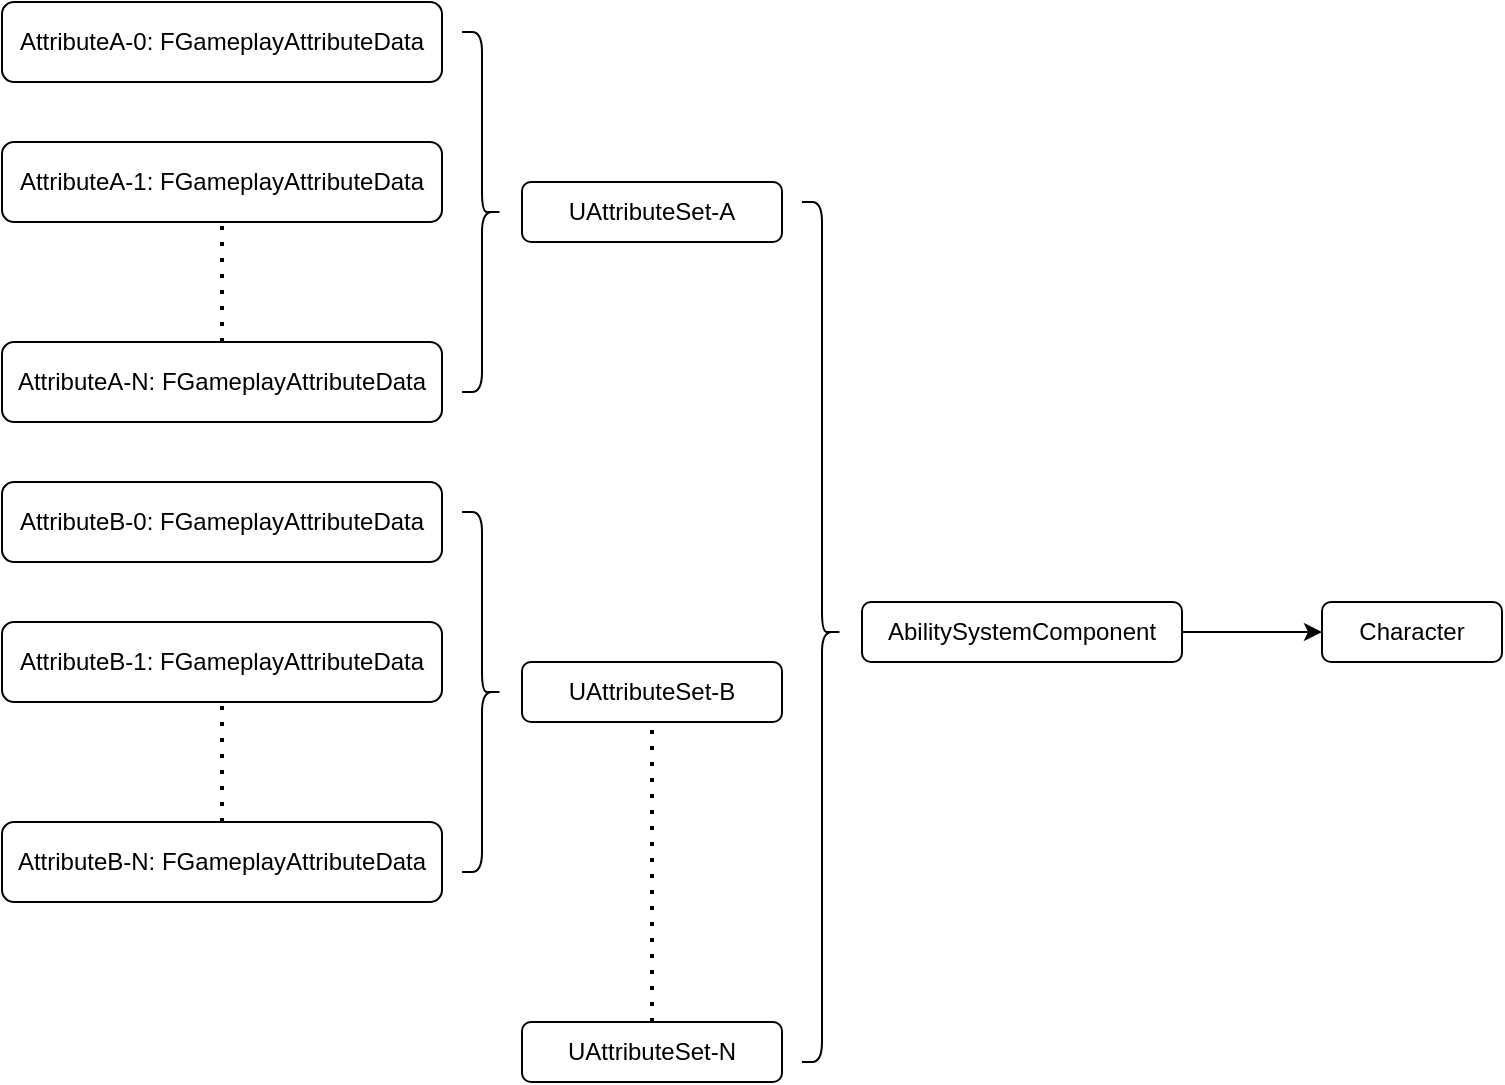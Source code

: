 <mxfile version="13.7.9" type="device" pages="2"><diagram id="GrCfDihZgPtOsaZ7dn5r" name="1_AttributeSet"><mxGraphModel dx="1024" dy="680" grid="1" gridSize="10" guides="1" tooltips="1" connect="1" arrows="1" fold="1" page="1" pageScale="1" pageWidth="827" pageHeight="1169" math="0" shadow="0"><root><mxCell id="0"/><mxCell id="1" parent="0"/><mxCell id="acpWgVW73w5ox-Dyd7Hh-1" value="AttributeA-0:&amp;nbsp;FGameplayAttributeData" style="rounded=1;whiteSpace=wrap;html=1;" vertex="1" parent="1"><mxGeometry x="60" y="180" width="220" height="40" as="geometry"/></mxCell><mxCell id="acpWgVW73w5ox-Dyd7Hh-2" value="AttributeA-1:&amp;nbsp;FGameplayAttributeData" style="rounded=1;whiteSpace=wrap;html=1;" vertex="1" parent="1"><mxGeometry x="60" y="250" width="220" height="40" as="geometry"/></mxCell><mxCell id="acpWgVW73w5ox-Dyd7Hh-3" value="AttributeA-N:&amp;nbsp;FGameplayAttributeData" style="rounded=1;whiteSpace=wrap;html=1;" vertex="1" parent="1"><mxGeometry x="60" y="350" width="220" height="40" as="geometry"/></mxCell><mxCell id="acpWgVW73w5ox-Dyd7Hh-4" value="" style="endArrow=none;dashed=1;html=1;dashPattern=1 3;strokeWidth=2;entryX=0.5;entryY=1;entryDx=0;entryDy=0;exitX=0.5;exitY=0;exitDx=0;exitDy=0;" edge="1" parent="1" source="acpWgVW73w5ox-Dyd7Hh-3" target="acpWgVW73w5ox-Dyd7Hh-2"><mxGeometry width="50" height="50" relative="1" as="geometry"><mxPoint x="390" y="370" as="sourcePoint"/><mxPoint x="440" y="320" as="targetPoint"/></mxGeometry></mxCell><mxCell id="acpWgVW73w5ox-Dyd7Hh-5" value="UAttributeSet-A" style="rounded=1;whiteSpace=wrap;html=1;" vertex="1" parent="1"><mxGeometry x="320" y="270" width="130" height="30" as="geometry"/></mxCell><mxCell id="acpWgVW73w5ox-Dyd7Hh-6" value="" style="shape=curlyBracket;whiteSpace=wrap;html=1;rounded=1;rotation=-180;" vertex="1" parent="1"><mxGeometry x="290" y="195" width="20" height="180" as="geometry"/></mxCell><mxCell id="acpWgVW73w5ox-Dyd7Hh-8" value="AttributeB-0:&amp;nbsp;FGameplayAttributeData" style="rounded=1;whiteSpace=wrap;html=1;" vertex="1" parent="1"><mxGeometry x="60" y="420" width="220" height="40" as="geometry"/></mxCell><mxCell id="acpWgVW73w5ox-Dyd7Hh-9" value="AttributeB-1:&amp;nbsp;FGameplayAttributeData" style="rounded=1;whiteSpace=wrap;html=1;" vertex="1" parent="1"><mxGeometry x="60" y="490" width="220" height="40" as="geometry"/></mxCell><mxCell id="acpWgVW73w5ox-Dyd7Hh-10" value="AttributeB-N:&amp;nbsp;FGameplayAttributeData" style="rounded=1;whiteSpace=wrap;html=1;" vertex="1" parent="1"><mxGeometry x="60" y="590" width="220" height="40" as="geometry"/></mxCell><mxCell id="acpWgVW73w5ox-Dyd7Hh-11" value="" style="endArrow=none;dashed=1;html=1;dashPattern=1 3;strokeWidth=2;entryX=0.5;entryY=1;entryDx=0;entryDy=0;exitX=0.5;exitY=0;exitDx=0;exitDy=0;" edge="1" parent="1" source="acpWgVW73w5ox-Dyd7Hh-10" target="acpWgVW73w5ox-Dyd7Hh-9"><mxGeometry width="50" height="50" relative="1" as="geometry"><mxPoint x="390" y="610" as="sourcePoint"/><mxPoint x="440" y="560" as="targetPoint"/></mxGeometry></mxCell><mxCell id="acpWgVW73w5ox-Dyd7Hh-12" value="UAttributeSet-B" style="rounded=1;whiteSpace=wrap;html=1;" vertex="1" parent="1"><mxGeometry x="320" y="510" width="130" height="30" as="geometry"/></mxCell><mxCell id="acpWgVW73w5ox-Dyd7Hh-13" value="" style="shape=curlyBracket;whiteSpace=wrap;html=1;rounded=1;rotation=-180;" vertex="1" parent="1"><mxGeometry x="290" y="435" width="20" height="180" as="geometry"/></mxCell><mxCell id="acpWgVW73w5ox-Dyd7Hh-14" value="UAttributeSet-N" style="rounded=1;whiteSpace=wrap;html=1;" vertex="1" parent="1"><mxGeometry x="320" y="690" width="130" height="30" as="geometry"/></mxCell><mxCell id="acpWgVW73w5ox-Dyd7Hh-15" value="" style="endArrow=none;dashed=1;html=1;dashPattern=1 3;strokeWidth=2;entryX=0.5;entryY=1;entryDx=0;entryDy=0;exitX=0.5;exitY=0;exitDx=0;exitDy=0;" edge="1" parent="1" source="acpWgVW73w5ox-Dyd7Hh-14" target="acpWgVW73w5ox-Dyd7Hh-12"><mxGeometry width="50" height="50" relative="1" as="geometry"><mxPoint x="480" y="670" as="sourcePoint"/><mxPoint x="530" y="620" as="targetPoint"/></mxGeometry></mxCell><mxCell id="acpWgVW73w5ox-Dyd7Hh-16" value="" style="shape=curlyBracket;whiteSpace=wrap;html=1;rounded=1;rotation=-180;" vertex="1" parent="1"><mxGeometry x="460" y="280" width="20" height="430" as="geometry"/></mxCell><mxCell id="acpWgVW73w5ox-Dyd7Hh-19" style="edgeStyle=orthogonalEdgeStyle;rounded=0;orthogonalLoop=1;jettySize=auto;html=1;" edge="1" parent="1" source="acpWgVW73w5ox-Dyd7Hh-17" target="acpWgVW73w5ox-Dyd7Hh-18"><mxGeometry relative="1" as="geometry"/></mxCell><mxCell id="acpWgVW73w5ox-Dyd7Hh-17" value="AbilitySystemComponent" style="rounded=1;whiteSpace=wrap;html=1;" vertex="1" parent="1"><mxGeometry x="490" y="480" width="160" height="30" as="geometry"/></mxCell><mxCell id="acpWgVW73w5ox-Dyd7Hh-18" value="Character" style="rounded=1;whiteSpace=wrap;html=1;" vertex="1" parent="1"><mxGeometry x="720" y="480" width="90" height="30" as="geometry"/></mxCell></root></mxGraphModel></diagram><diagram id="lTLFH3WNK_pPfpIZ2okW" name="2_GameEffect"><mxGraphModel dx="1024" dy="680" grid="1" gridSize="10" guides="1" tooltips="1" connect="1" arrows="1" fold="1" page="1" pageScale="1" pageWidth="827" pageHeight="1169" math="0" shadow="0"><root><mxCell id="cQaMCTS5N7bYdQJYbr-B-0"/><mxCell id="cQaMCTS5N7bYdQJYbr-B-1" parent="cQaMCTS5N7bYdQJYbr-B-0"/><mxCell id="q4rg6bYNDdz-KH-fvhO1-0" value="GameEffect_XXX" style="rounded=1;whiteSpace=wrap;html=1;" vertex="1" parent="cQaMCTS5N7bYdQJYbr-B-1"><mxGeometry x="99" y="240" width="220" height="40" as="geometry"/></mxCell><mxCell id="q4rg6bYNDdz-KH-fvhO1-1" value="AbilitySystemComponent" style="rounded=1;whiteSpace=wrap;html=1;" vertex="1" parent="cQaMCTS5N7bYdQJYbr-B-1"><mxGeometry x="99" y="320" width="220" height="40" as="geometry"/></mxCell><mxCell id="z2lev82PwSFa4b4XW4ae-1" style="edgeStyle=orthogonalEdgeStyle;rounded=0;orthogonalLoop=1;jettySize=auto;html=1;exitX=0.1;exitY=0.5;exitDx=0;exitDy=0;exitPerimeter=0;entryX=0;entryY=0.5;entryDx=0;entryDy=0;" edge="1" parent="cQaMCTS5N7bYdQJYbr-B-1" source="5vHOf37eGRcYIGfBIZYO-0" target="z2lev82PwSFa4b4XW4ae-0"><mxGeometry relative="1" as="geometry"/></mxCell><mxCell id="5vHOf37eGRcYIGfBIZYO-0" value="" style="shape=curlyBracket;whiteSpace=wrap;html=1;rounded=1;rotation=-180;" vertex="1" parent="cQaMCTS5N7bYdQJYbr-B-1"><mxGeometry x="329" y="260" width="20" height="80" as="geometry"/></mxCell><mxCell id="z2lev82PwSFa4b4XW4ae-0" value="Attribute-XXX:&amp;nbsp;FGameplayAttributeData" style="rounded=1;whiteSpace=wrap;html=1;" vertex="1" parent="cQaMCTS5N7bYdQJYbr-B-1"><mxGeometry x="509" y="280" width="220" height="40" as="geometry"/></mxCell><mxCell id="z2lev82PwSFa4b4XW4ae-2" value="修改Comp中特定的属性" style="text;html=1;strokeColor=none;fillColor=none;align=center;verticalAlign=middle;whiteSpace=wrap;rounded=0;" vertex="1" parent="cQaMCTS5N7bYdQJYbr-B-1"><mxGeometry x="359" y="270" width="140" height="20" as="geometry"/></mxCell></root></mxGraphModel></diagram></mxfile>